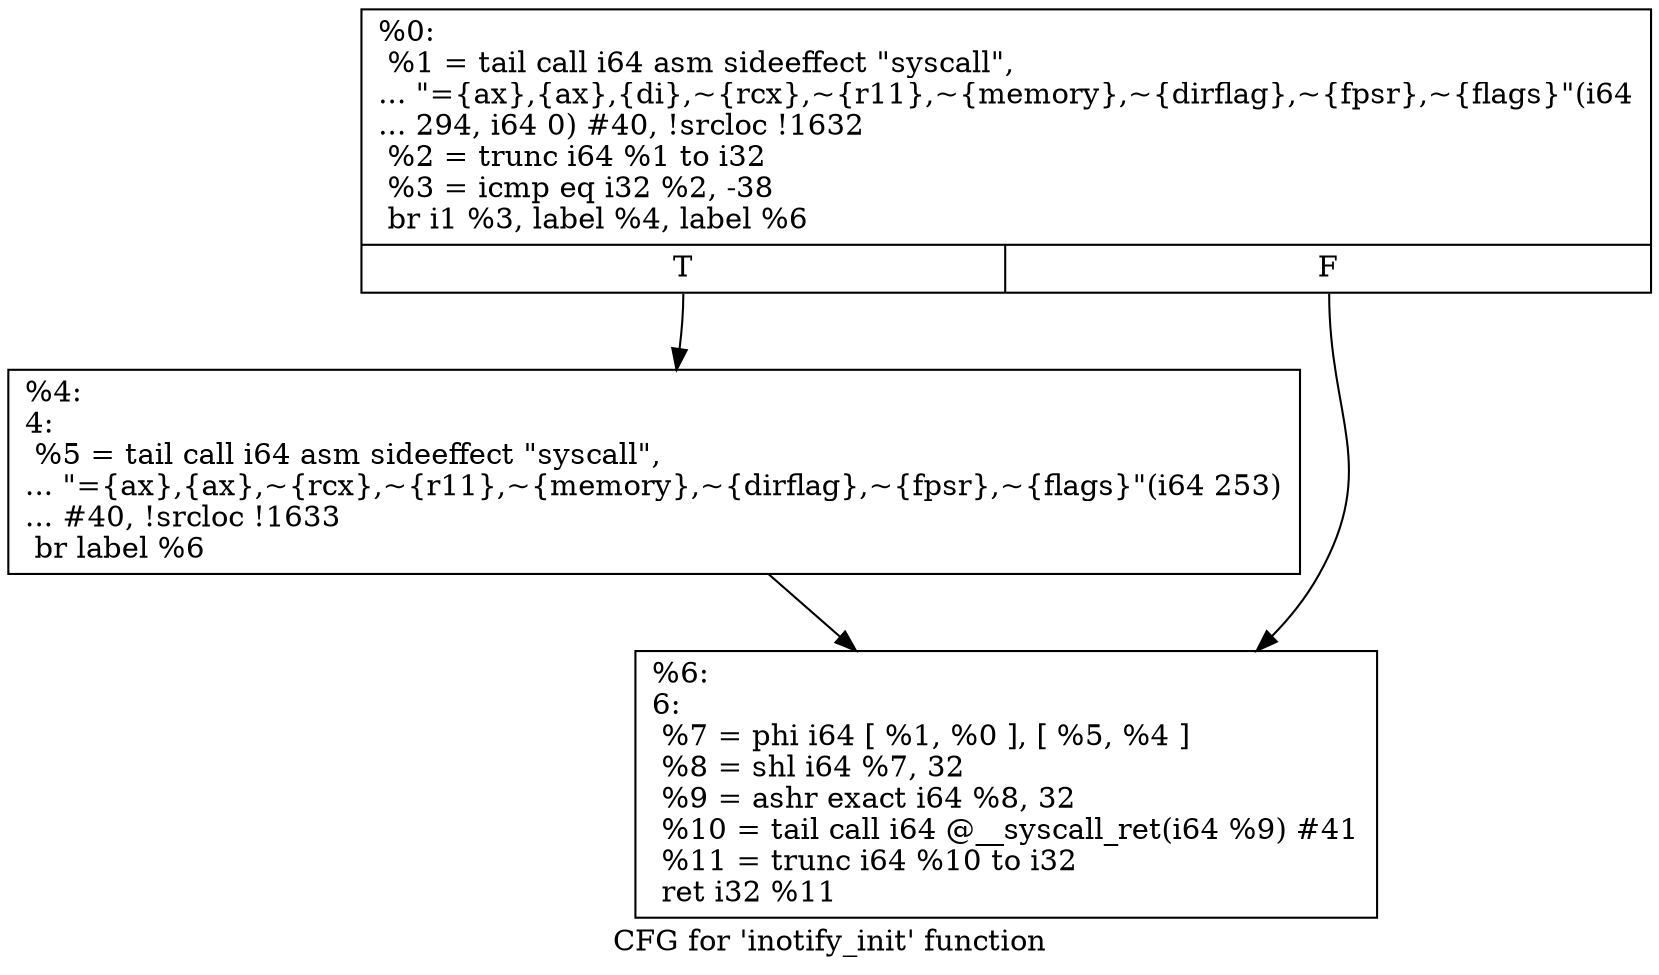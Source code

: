 digraph "CFG for 'inotify_init' function" {
	label="CFG for 'inotify_init' function";

	Node0x1fef780 [shape=record,label="{%0:\l  %1 = tail call i64 asm sideeffect \"syscall\",\l... \"=\{ax\},\{ax\},\{di\},~\{rcx\},~\{r11\},~\{memory\},~\{dirflag\},~\{fpsr\},~\{flags\}\"(i64\l... 294, i64 0) #40, !srcloc !1632\l  %2 = trunc i64 %1 to i32\l  %3 = icmp eq i32 %2, -38\l  br i1 %3, label %4, label %6\l|{<s0>T|<s1>F}}"];
	Node0x1fef780:s0 -> Node0x1fef7d0;
	Node0x1fef780:s1 -> Node0x1fef820;
	Node0x1fef7d0 [shape=record,label="{%4:\l4:                                                \l  %5 = tail call i64 asm sideeffect \"syscall\",\l... \"=\{ax\},\{ax\},~\{rcx\},~\{r11\},~\{memory\},~\{dirflag\},~\{fpsr\},~\{flags\}\"(i64 253)\l... #40, !srcloc !1633\l  br label %6\l}"];
	Node0x1fef7d0 -> Node0x1fef820;
	Node0x1fef820 [shape=record,label="{%6:\l6:                                                \l  %7 = phi i64 [ %1, %0 ], [ %5, %4 ]\l  %8 = shl i64 %7, 32\l  %9 = ashr exact i64 %8, 32\l  %10 = tail call i64 @__syscall_ret(i64 %9) #41\l  %11 = trunc i64 %10 to i32\l  ret i32 %11\l}"];
}
